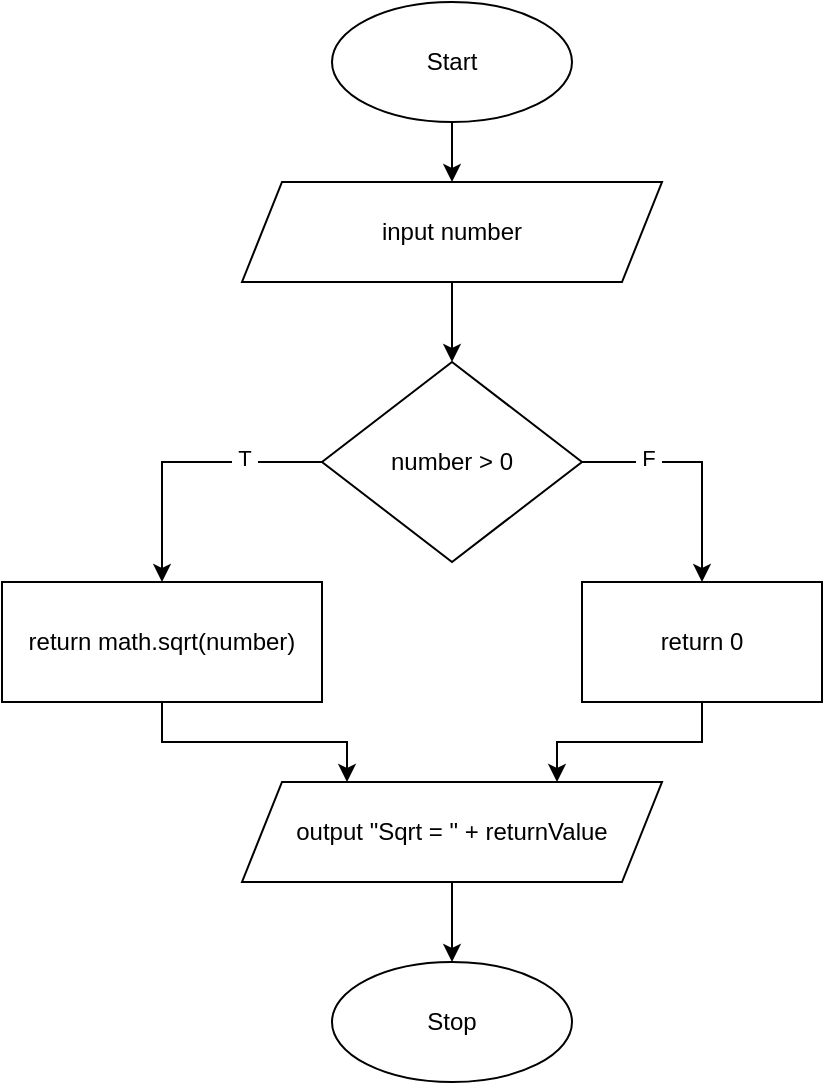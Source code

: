<mxfile version="28.1.0">
  <diagram name="Page-1" id="N7Pm-M6lshDgP5avCQsC">
    <mxGraphModel dx="1423" dy="631" grid="1" gridSize="10" guides="1" tooltips="1" connect="1" arrows="1" fold="1" page="1" pageScale="1" pageWidth="850" pageHeight="1100" math="0" shadow="0">
      <root>
        <mxCell id="0" />
        <mxCell id="1" parent="0" />
        <mxCell id="syNdcYt7mX1pae7ERDoS-21" style="edgeStyle=orthogonalEdgeStyle;rounded=0;orthogonalLoop=1;jettySize=auto;html=1;exitX=0.5;exitY=1;exitDx=0;exitDy=0;entryX=0.5;entryY=0;entryDx=0;entryDy=0;" edge="1" parent="1" source="syNdcYt7mX1pae7ERDoS-16" target="syNdcYt7mX1pae7ERDoS-18">
          <mxGeometry relative="1" as="geometry" />
        </mxCell>
        <mxCell id="syNdcYt7mX1pae7ERDoS-16" value="Start" style="ellipse;whiteSpace=wrap;html=1;" vertex="1" parent="1">
          <mxGeometry x="365" y="180" width="120" height="60" as="geometry" />
        </mxCell>
        <mxCell id="syNdcYt7mX1pae7ERDoS-17" value="Stop" style="ellipse;whiteSpace=wrap;html=1;" vertex="1" parent="1">
          <mxGeometry x="365" y="660" width="120" height="60" as="geometry" />
        </mxCell>
        <mxCell id="syNdcYt7mX1pae7ERDoS-24" style="edgeStyle=orthogonalEdgeStyle;rounded=0;orthogonalLoop=1;jettySize=auto;html=1;exitX=0.5;exitY=1;exitDx=0;exitDy=0;entryX=0.5;entryY=0;entryDx=0;entryDy=0;" edge="1" parent="1" source="syNdcYt7mX1pae7ERDoS-18" target="syNdcYt7mX1pae7ERDoS-23">
          <mxGeometry relative="1" as="geometry" />
        </mxCell>
        <mxCell id="syNdcYt7mX1pae7ERDoS-18" value="input number" style="shape=parallelogram;perimeter=parallelogramPerimeter;whiteSpace=wrap;html=1;fixedSize=1;" vertex="1" parent="1">
          <mxGeometry x="320" y="270" width="210" height="50" as="geometry" />
        </mxCell>
        <mxCell id="syNdcYt7mX1pae7ERDoS-36" style="edgeStyle=orthogonalEdgeStyle;rounded=0;orthogonalLoop=1;jettySize=auto;html=1;exitX=0.5;exitY=1;exitDx=0;exitDy=0;" edge="1" parent="1" source="syNdcYt7mX1pae7ERDoS-20" target="syNdcYt7mX1pae7ERDoS-17">
          <mxGeometry relative="1" as="geometry" />
        </mxCell>
        <mxCell id="syNdcYt7mX1pae7ERDoS-20" value="output &quot;Sqrt = &quot; + returnValue" style="shape=parallelogram;perimeter=parallelogramPerimeter;whiteSpace=wrap;html=1;fixedSize=1;" vertex="1" parent="1">
          <mxGeometry x="320" y="570" width="210" height="50" as="geometry" />
        </mxCell>
        <mxCell id="syNdcYt7mX1pae7ERDoS-29" style="edgeStyle=orthogonalEdgeStyle;rounded=0;orthogonalLoop=1;jettySize=auto;html=1;exitX=0;exitY=0.5;exitDx=0;exitDy=0;entryX=0.5;entryY=0;entryDx=0;entryDy=0;" edge="1" parent="1" source="syNdcYt7mX1pae7ERDoS-23" target="syNdcYt7mX1pae7ERDoS-27">
          <mxGeometry relative="1" as="geometry" />
        </mxCell>
        <mxCell id="syNdcYt7mX1pae7ERDoS-34" value="&amp;nbsp;T&amp;nbsp;" style="edgeLabel;html=1;align=center;verticalAlign=middle;resizable=0;points=[];" vertex="1" connectable="0" parent="syNdcYt7mX1pae7ERDoS-29">
          <mxGeometry x="-0.443" y="-2" relative="1" as="geometry">
            <mxPoint as="offset" />
          </mxGeometry>
        </mxCell>
        <mxCell id="syNdcYt7mX1pae7ERDoS-31" style="edgeStyle=orthogonalEdgeStyle;rounded=0;orthogonalLoop=1;jettySize=auto;html=1;entryX=0.5;entryY=0;entryDx=0;entryDy=0;exitX=1;exitY=0.5;exitDx=0;exitDy=0;" edge="1" parent="1" source="syNdcYt7mX1pae7ERDoS-23" target="syNdcYt7mX1pae7ERDoS-28">
          <mxGeometry relative="1" as="geometry" />
        </mxCell>
        <mxCell id="syNdcYt7mX1pae7ERDoS-35" value="&amp;nbsp;F&amp;nbsp;" style="edgeLabel;html=1;align=center;verticalAlign=middle;resizable=0;points=[];" vertex="1" connectable="0" parent="syNdcYt7mX1pae7ERDoS-31">
          <mxGeometry x="-0.446" y="2" relative="1" as="geometry">
            <mxPoint as="offset" />
          </mxGeometry>
        </mxCell>
        <mxCell id="syNdcYt7mX1pae7ERDoS-23" value="number &amp;gt; 0" style="rhombus;whiteSpace=wrap;html=1;" vertex="1" parent="1">
          <mxGeometry x="360" y="360" width="130" height="100" as="geometry" />
        </mxCell>
        <mxCell id="syNdcYt7mX1pae7ERDoS-25" style="edgeStyle=orthogonalEdgeStyle;rounded=0;orthogonalLoop=1;jettySize=auto;html=1;exitX=0.5;exitY=1;exitDx=0;exitDy=0;" edge="1" parent="1" source="syNdcYt7mX1pae7ERDoS-23" target="syNdcYt7mX1pae7ERDoS-23">
          <mxGeometry relative="1" as="geometry" />
        </mxCell>
        <mxCell id="syNdcYt7mX1pae7ERDoS-32" style="edgeStyle=orthogonalEdgeStyle;rounded=0;orthogonalLoop=1;jettySize=auto;html=1;exitX=0.5;exitY=1;exitDx=0;exitDy=0;entryX=0.25;entryY=0;entryDx=0;entryDy=0;" edge="1" parent="1" source="syNdcYt7mX1pae7ERDoS-27" target="syNdcYt7mX1pae7ERDoS-20">
          <mxGeometry relative="1" as="geometry" />
        </mxCell>
        <mxCell id="syNdcYt7mX1pae7ERDoS-27" value="return math.sqrt(number)" style="rounded=0;whiteSpace=wrap;html=1;" vertex="1" parent="1">
          <mxGeometry x="200" y="470" width="160" height="60" as="geometry" />
        </mxCell>
        <mxCell id="syNdcYt7mX1pae7ERDoS-33" style="edgeStyle=orthogonalEdgeStyle;rounded=0;orthogonalLoop=1;jettySize=auto;html=1;exitX=0.5;exitY=1;exitDx=0;exitDy=0;entryX=0.75;entryY=0;entryDx=0;entryDy=0;" edge="1" parent="1" source="syNdcYt7mX1pae7ERDoS-28" target="syNdcYt7mX1pae7ERDoS-20">
          <mxGeometry relative="1" as="geometry" />
        </mxCell>
        <mxCell id="syNdcYt7mX1pae7ERDoS-28" value="return 0" style="rounded=0;whiteSpace=wrap;html=1;" vertex="1" parent="1">
          <mxGeometry x="490" y="470" width="120" height="60" as="geometry" />
        </mxCell>
      </root>
    </mxGraphModel>
  </diagram>
</mxfile>
